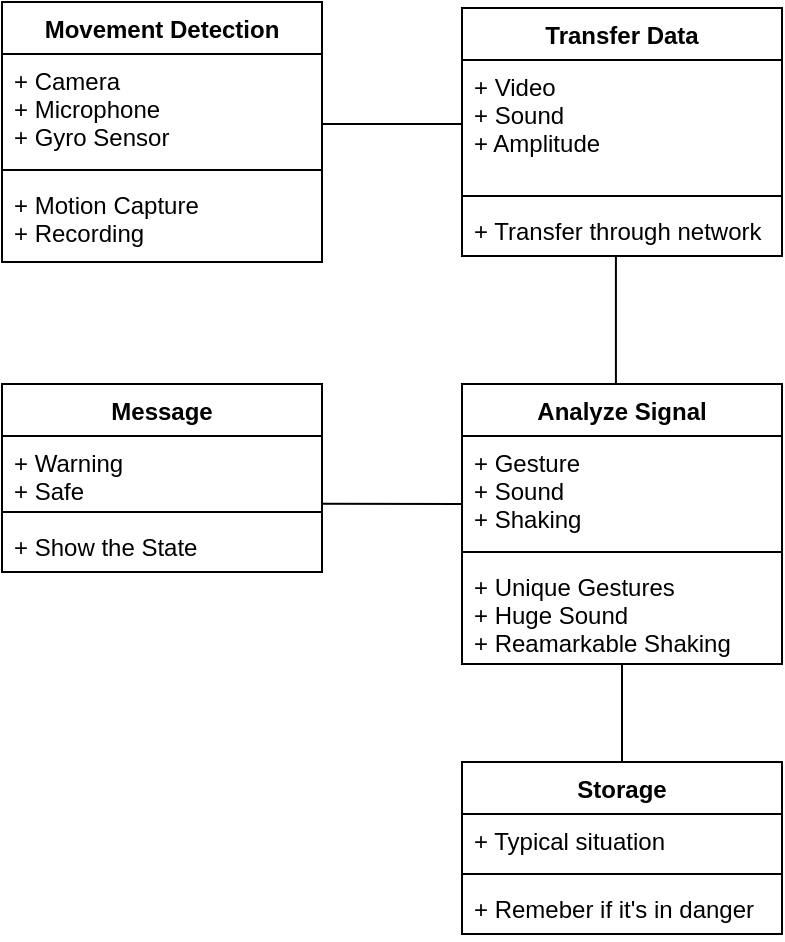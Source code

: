 <mxfile version="10.4.9" type="github"><diagram name="Page-1" id="9f46799a-70d6-7492-0946-bef42562c5a5"><mxGraphModel dx="1010" dy="579" grid="1" gridSize="10" guides="1" tooltips="1" connect="1" arrows="1" fold="1" page="1" pageScale="1" pageWidth="1100" pageHeight="850" background="#ffffff" math="0" shadow="0"><root><mxCell id="0"/><mxCell id="1" parent="0"/><mxCell id="J143VeGVXZXV8oimOhUq-1" value="Movement Detection" style="swimlane;fontStyle=1;align=center;verticalAlign=top;childLayout=stackLayout;horizontal=1;startSize=26;horizontalStack=0;resizeParent=1;resizeParentMax=0;resizeLast=0;collapsible=1;marginBottom=0;" parent="1" vertex="1"><mxGeometry x="330" y="80" width="160" height="130" as="geometry"/></mxCell><mxCell id="J143VeGVXZXV8oimOhUq-2" value="+ Camera&#xA;+ Microphone&#xA;+ Gyro Sensor&#xA;" style="text;strokeColor=none;fillColor=none;align=left;verticalAlign=top;spacingLeft=4;spacingRight=4;overflow=hidden;rotatable=0;points=[[0,0.5],[1,0.5]];portConstraint=eastwest;" parent="J143VeGVXZXV8oimOhUq-1" vertex="1"><mxGeometry y="26" width="160" height="54" as="geometry"/></mxCell><mxCell id="J143VeGVXZXV8oimOhUq-3" value="" style="line;strokeWidth=1;fillColor=none;align=left;verticalAlign=middle;spacingTop=-1;spacingLeft=3;spacingRight=3;rotatable=0;labelPosition=right;points=[];portConstraint=eastwest;" parent="J143VeGVXZXV8oimOhUq-1" vertex="1"><mxGeometry y="80" width="160" height="8" as="geometry"/></mxCell><mxCell id="J143VeGVXZXV8oimOhUq-4" value="+ Motion Capture&#xA;+ Recording" style="text;strokeColor=none;fillColor=none;align=left;verticalAlign=top;spacingLeft=4;spacingRight=4;overflow=hidden;rotatable=0;points=[[0,0.5],[1,0.5]];portConstraint=eastwest;" parent="J143VeGVXZXV8oimOhUq-1" vertex="1"><mxGeometry y="88" width="160" height="42" as="geometry"/></mxCell><mxCell id="J143VeGVXZXV8oimOhUq-13" value="Message" style="swimlane;fontStyle=1;align=center;verticalAlign=top;childLayout=stackLayout;horizontal=1;startSize=26;horizontalStack=0;resizeParent=1;resizeParentMax=0;resizeLast=0;collapsible=1;marginBottom=0;" parent="1" vertex="1"><mxGeometry x="330" y="271" width="160" height="94" as="geometry"/></mxCell><mxCell id="J143VeGVXZXV8oimOhUq-14" value="+ Warning&#xA;+ Safe&#xA;" style="text;strokeColor=none;fillColor=none;align=left;verticalAlign=top;spacingLeft=4;spacingRight=4;overflow=hidden;rotatable=0;points=[[0,0.5],[1,0.5]];portConstraint=eastwest;" parent="J143VeGVXZXV8oimOhUq-13" vertex="1"><mxGeometry y="26" width="160" height="34" as="geometry"/></mxCell><mxCell id="J143VeGVXZXV8oimOhUq-15" value="" style="line;strokeWidth=1;fillColor=none;align=left;verticalAlign=middle;spacingTop=-1;spacingLeft=3;spacingRight=3;rotatable=0;labelPosition=right;points=[];portConstraint=eastwest;" parent="J143VeGVXZXV8oimOhUq-13" vertex="1"><mxGeometry y="60" width="160" height="8" as="geometry"/></mxCell><mxCell id="J143VeGVXZXV8oimOhUq-16" value="+ Show the State" style="text;strokeColor=none;fillColor=none;align=left;verticalAlign=top;spacingLeft=4;spacingRight=4;overflow=hidden;rotatable=0;points=[[0,0.5],[1,0.5]];portConstraint=eastwest;" parent="J143VeGVXZXV8oimOhUq-13" vertex="1"><mxGeometry y="68" width="160" height="26" as="geometry"/></mxCell><mxCell id="J143VeGVXZXV8oimOhUq-28" value="Analyze Signal" style="swimlane;fontStyle=1;align=center;verticalAlign=top;childLayout=stackLayout;horizontal=1;startSize=26;horizontalStack=0;resizeParent=1;resizeParentMax=0;resizeLast=0;collapsible=1;marginBottom=0;" parent="1" vertex="1"><mxGeometry x="560" y="271" width="160" height="140" as="geometry"/></mxCell><mxCell id="J143VeGVXZXV8oimOhUq-29" value="+ Gesture&#xA;+ Sound&#xA;+ Shaking&#xA;" style="text;strokeColor=none;fillColor=none;align=left;verticalAlign=top;spacingLeft=4;spacingRight=4;overflow=hidden;rotatable=0;points=[[0,0.5],[1,0.5]];portConstraint=eastwest;" parent="J143VeGVXZXV8oimOhUq-28" vertex="1"><mxGeometry y="26" width="160" height="54" as="geometry"/></mxCell><mxCell id="J143VeGVXZXV8oimOhUq-30" value="" style="line;strokeWidth=1;fillColor=none;align=left;verticalAlign=middle;spacingTop=-1;spacingLeft=3;spacingRight=3;rotatable=0;labelPosition=right;points=[];portConstraint=eastwest;" parent="J143VeGVXZXV8oimOhUq-28" vertex="1"><mxGeometry y="80" width="160" height="8" as="geometry"/></mxCell><mxCell id="J143VeGVXZXV8oimOhUq-31" value="+ Unique Gestures&#xA;+ Huge Sound&#xA;+ Reamarkable Shaking&#xA;" style="text;strokeColor=none;fillColor=none;align=left;verticalAlign=top;spacingLeft=4;spacingRight=4;overflow=hidden;rotatable=0;points=[[0,0.5],[1,0.5]];portConstraint=eastwest;" parent="J143VeGVXZXV8oimOhUq-28" vertex="1"><mxGeometry y="88" width="160" height="52" as="geometry"/></mxCell><mxCell id="J143VeGVXZXV8oimOhUq-32" value="Transfer Data" style="swimlane;fontStyle=1;align=center;verticalAlign=top;childLayout=stackLayout;horizontal=1;startSize=26;horizontalStack=0;resizeParent=1;resizeParentMax=0;resizeLast=0;collapsible=1;marginBottom=0;" parent="1" vertex="1"><mxGeometry x="560" y="83" width="160" height="124" as="geometry"/></mxCell><mxCell id="J143VeGVXZXV8oimOhUq-33" value="+ Video&#xA;+ Sound&#xA;+ Amplitude&#xA;" style="text;strokeColor=none;fillColor=none;align=left;verticalAlign=top;spacingLeft=4;spacingRight=4;overflow=hidden;rotatable=0;points=[[0,0.5],[1,0.5]];portConstraint=eastwest;" parent="J143VeGVXZXV8oimOhUq-32" vertex="1"><mxGeometry y="26" width="160" height="64" as="geometry"/></mxCell><mxCell id="J143VeGVXZXV8oimOhUq-34" value="" style="line;strokeWidth=1;fillColor=none;align=left;verticalAlign=middle;spacingTop=-1;spacingLeft=3;spacingRight=3;rotatable=0;labelPosition=right;points=[];portConstraint=eastwest;" parent="J143VeGVXZXV8oimOhUq-32" vertex="1"><mxGeometry y="90" width="160" height="8" as="geometry"/></mxCell><mxCell id="J143VeGVXZXV8oimOhUq-35" value="+ Transfer through network" style="text;strokeColor=none;fillColor=none;align=left;verticalAlign=top;spacingLeft=4;spacingRight=4;overflow=hidden;rotatable=0;points=[[0,0.5],[1,0.5]];portConstraint=eastwest;" parent="J143VeGVXZXV8oimOhUq-32" vertex="1"><mxGeometry y="98" width="160" height="26" as="geometry"/></mxCell><mxCell id="J143VeGVXZXV8oimOhUq-40" value="Storage" style="swimlane;fontStyle=1;align=center;verticalAlign=top;childLayout=stackLayout;horizontal=1;startSize=26;horizontalStack=0;resizeParent=1;resizeParentMax=0;resizeLast=0;collapsible=1;marginBottom=0;" parent="1" vertex="1"><mxGeometry x="560" y="460" width="160" height="86" as="geometry"/></mxCell><mxCell id="J143VeGVXZXV8oimOhUq-41" value="+ Typical situation" style="text;strokeColor=none;fillColor=none;align=left;verticalAlign=top;spacingLeft=4;spacingRight=4;overflow=hidden;rotatable=0;points=[[0,0.5],[1,0.5]];portConstraint=eastwest;" parent="J143VeGVXZXV8oimOhUq-40" vertex="1"><mxGeometry y="26" width="160" height="26" as="geometry"/></mxCell><mxCell id="J143VeGVXZXV8oimOhUq-42" value="" style="line;strokeWidth=1;fillColor=none;align=left;verticalAlign=middle;spacingTop=-1;spacingLeft=3;spacingRight=3;rotatable=0;labelPosition=right;points=[];portConstraint=eastwest;" parent="J143VeGVXZXV8oimOhUq-40" vertex="1"><mxGeometry y="52" width="160" height="8" as="geometry"/></mxCell><mxCell id="J143VeGVXZXV8oimOhUq-43" value="+ Remeber if it's in danger" style="text;strokeColor=none;fillColor=none;align=left;verticalAlign=top;spacingLeft=4;spacingRight=4;overflow=hidden;rotatable=0;points=[[0,0.5],[1,0.5]];portConstraint=eastwest;" parent="J143VeGVXZXV8oimOhUq-40" vertex="1"><mxGeometry y="60" width="160" height="26" as="geometry"/></mxCell><mxCell id="th3df8qZ98YbsQPIu57p-1" value="" style="endArrow=none;html=1;entryX=0;entryY=0.5;entryDx=0;entryDy=0;" edge="1" parent="1" target="J143VeGVXZXV8oimOhUq-33"><mxGeometry width="50" height="50" relative="1" as="geometry"><mxPoint x="490" y="141" as="sourcePoint"/><mxPoint x="540" y="120" as="targetPoint"/></mxGeometry></mxCell><mxCell id="th3df8qZ98YbsQPIu57p-2" value="" style="endArrow=none;html=1;entryX=0.481;entryY=1.014;entryDx=0;entryDy=0;entryPerimeter=0;exitX=0.481;exitY=-0.003;exitDx=0;exitDy=0;exitPerimeter=0;" edge="1" parent="1" source="J143VeGVXZXV8oimOhUq-28" target="J143VeGVXZXV8oimOhUq-35"><mxGeometry width="50" height="50" relative="1" as="geometry"><mxPoint x="637" y="270" as="sourcePoint"/><mxPoint x="637" y="209" as="targetPoint"/></mxGeometry></mxCell><mxCell id="th3df8qZ98YbsQPIu57p-3" value="" style="endArrow=none;html=1;exitX=1.001;exitY=0.998;exitDx=0;exitDy=0;exitPerimeter=0;" edge="1" parent="1" source="J143VeGVXZXV8oimOhUq-14"><mxGeometry width="50" height="50" relative="1" as="geometry"><mxPoint x="490" y="335" as="sourcePoint"/><mxPoint x="560" y="331" as="targetPoint"/></mxGeometry></mxCell><mxCell id="th3df8qZ98YbsQPIu57p-4" value="" style="endArrow=none;html=1;entryX=0.5;entryY=1;entryDx=0;entryDy=0;exitX=0.5;exitY=0;exitDx=0;exitDy=0;" edge="1" parent="1" source="J143VeGVXZXV8oimOhUq-40" target="J143VeGVXZXV8oimOhUq-28"><mxGeometry width="50" height="50" relative="1" as="geometry"><mxPoint x="620" y="461" as="sourcePoint"/><mxPoint x="670" y="411" as="targetPoint"/></mxGeometry></mxCell></root></mxGraphModel></diagram></mxfile>